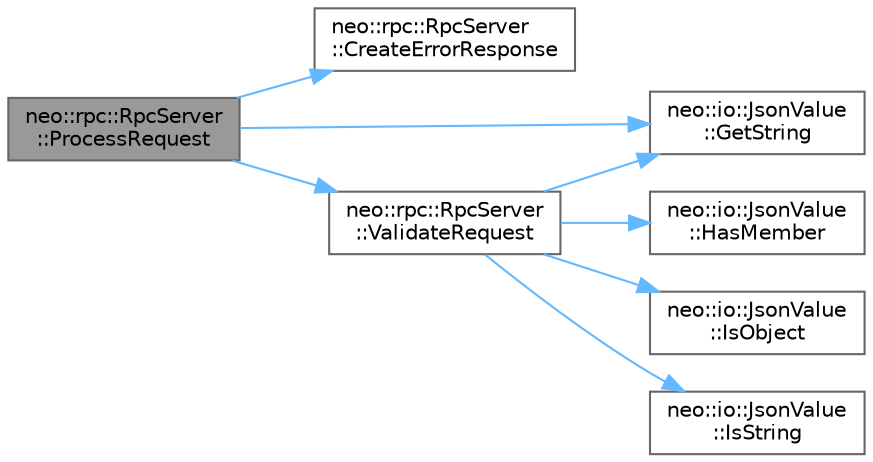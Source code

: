 digraph "neo::rpc::RpcServer::ProcessRequest"
{
 // LATEX_PDF_SIZE
  bgcolor="transparent";
  edge [fontname=Helvetica,fontsize=10,labelfontname=Helvetica,labelfontsize=10];
  node [fontname=Helvetica,fontsize=10,shape=box,height=0.2,width=0.4];
  rankdir="LR";
  Node1 [id="Node000001",label="neo::rpc::RpcServer\l::ProcessRequest",height=0.2,width=0.4,color="gray40", fillcolor="grey60", style="filled", fontcolor="black",tooltip="Process a single JSON-RPC request."];
  Node1 -> Node2 [id="edge1_Node000001_Node000002",color="steelblue1",style="solid",tooltip=" "];
  Node2 [id="Node000002",label="neo::rpc::RpcServer\l::CreateErrorResponse",height=0.2,width=0.4,color="grey40", fillcolor="white", style="filled",URL="$classneo_1_1rpc_1_1_rpc_server.html#a2f95badf290d5d0785822edde690da69",tooltip="Create JSON-RPC error response."];
  Node1 -> Node3 [id="edge2_Node000001_Node000003",color="steelblue1",style="solid",tooltip=" "];
  Node3 [id="Node000003",label="neo::io::JsonValue\l::GetString",height=0.2,width=0.4,color="grey40", fillcolor="white", style="filled",URL="$classneo_1_1io_1_1_json_value.html#a8051807d68cb947e3b4ee9de48cd6b93",tooltip=" "];
  Node1 -> Node4 [id="edge3_Node000001_Node000004",color="steelblue1",style="solid",tooltip=" "];
  Node4 [id="Node000004",label="neo::rpc::RpcServer\l::ValidateRequest",height=0.2,width=0.4,color="grey40", fillcolor="white", style="filled",URL="$classneo_1_1rpc_1_1_rpc_server.html#ac0203c0490582f9e6037b4437ec81e6d",tooltip="Validate JSON-RPC request format."];
  Node4 -> Node3 [id="edge4_Node000004_Node000003",color="steelblue1",style="solid",tooltip=" "];
  Node4 -> Node5 [id="edge5_Node000004_Node000005",color="steelblue1",style="solid",tooltip=" "];
  Node5 [id="Node000005",label="neo::io::JsonValue\l::HasMember",height=0.2,width=0.4,color="grey40", fillcolor="white", style="filled",URL="$classneo_1_1io_1_1_json_value.html#ae7c61b9654423de8d841702311851676",tooltip=" "];
  Node4 -> Node6 [id="edge6_Node000004_Node000006",color="steelblue1",style="solid",tooltip=" "];
  Node6 [id="Node000006",label="neo::io::JsonValue\l::IsObject",height=0.2,width=0.4,color="grey40", fillcolor="white", style="filled",URL="$classneo_1_1io_1_1_json_value.html#a61c3424fa6458bba0c35aedd256f1d27",tooltip=" "];
  Node4 -> Node7 [id="edge7_Node000004_Node000007",color="steelblue1",style="solid",tooltip=" "];
  Node7 [id="Node000007",label="neo::io::JsonValue\l::IsString",height=0.2,width=0.4,color="grey40", fillcolor="white", style="filled",URL="$classneo_1_1io_1_1_json_value.html#a5656b1a27a59a2675b9babf6a45294a3",tooltip=" "];
}
